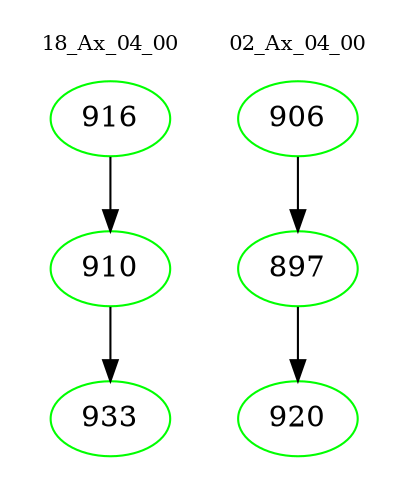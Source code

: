 digraph{
subgraph cluster_0 {
color = white
label = "18_Ax_04_00";
fontsize=10;
T0_916 [label="916", color="green"]
T0_916 -> T0_910 [color="black"]
T0_910 [label="910", color="green"]
T0_910 -> T0_933 [color="black"]
T0_933 [label="933", color="green"]
}
subgraph cluster_1 {
color = white
label = "02_Ax_04_00";
fontsize=10;
T1_906 [label="906", color="green"]
T1_906 -> T1_897 [color="black"]
T1_897 [label="897", color="green"]
T1_897 -> T1_920 [color="black"]
T1_920 [label="920", color="green"]
}
}
